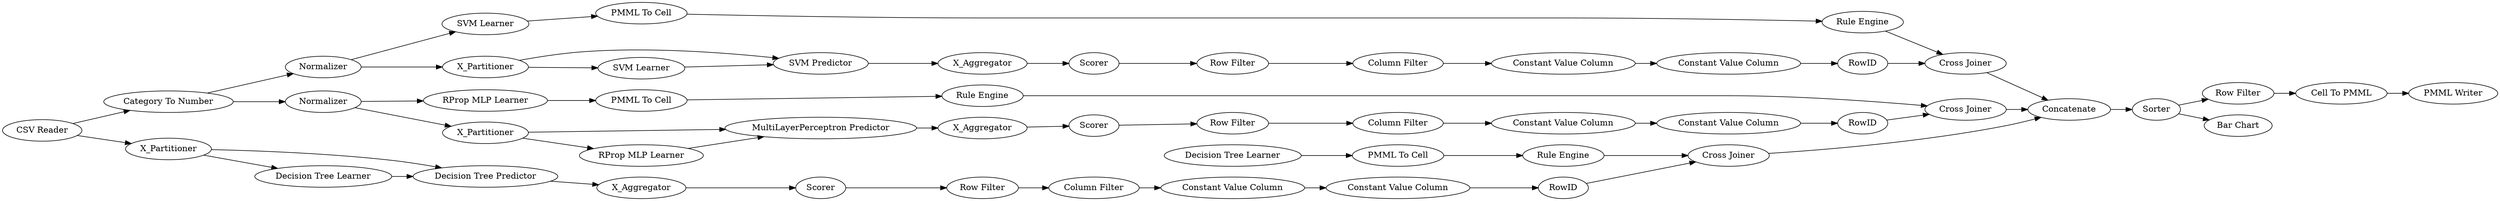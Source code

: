 digraph {
	"-7768195789814437334_7" [label=X_Aggregator]
	"-2619848203201288961_34" [label="Rule Engine"]
	"-6533051491779559351_39" [label="Cross Joiner"]
	"-7768195789814437334_38" [label="Cross Joiner"]
	"-1785910919460164544_294" [label="Column Filter"]
	"4167790757104770565_52" [label=Sorter]
	"-7768195789814437334_39" [label=Scorer]
	"4167790757104770565_60" [label=Concatenate]
	"4167790757104770565_54" [label="Cell To PMML"]
	"-3709791103067294095_294" [label="Column Filter"]
	"4167790757104770565_62" [label="CSV Reader"]
	"917229934899940199_35" [label="Rule Engine"]
	"-6533051491779559351_41" [label=Scorer]
	"4167790757104770565_53" [label="Row Filter"]
	"-3709791103067294095_292" [label="Constant Value Column"]
	"-2619848203201288961_33" [label="Decision Tree Learner"]
	"-6533051491779559351_32" [label="SVM Predictor"]
	"-6533051491779559351_7" [label=X_Aggregator]
	"-3709791103067294095_290" [label="Constant Value Column"]
	"5713465692027787115_34" [label="Rule Engine"]
	"8845920596018241690_38" [label="Cross Joiner"]
	"5713465692027787115_22" [label="PMML To Cell"]
	"4167790757104770565_59" [label="Bar Chart"]
	"917229934899940199_33" [label="SVM Learner"]
	"-1785910919460164544_292" [label="Constant Value Column"]
	"4167790757104770565_61" [label="PMML Writer"]
	"5713465692027787115_35" [label="RProp MLP Learner"]
	"8845920596018241690_31" [label="RProp MLP Learner"]
	"8845920596018241690_39" [label=Normalizer]
	"-3709791103067294095_9" [label="Row Filter"]
	"8845920596018241690_7" [label=X_Aggregator]
	"8845920596018241690_40" [label=Scorer]
	"-6533051491779559351_31" [label="SVM Learner"]
	"-3709791103067294095_293" [label=RowID]
	"-549896676742454393_292" [label="Constant Value Column"]
	"-1785910919460164544_293" [label=RowID]
	"-2619848203201288961_28" [label="PMML To Cell"]
	"-549896676742454393_294" [label="Column Filter"]
	"-6533051491779559351_2" [label=X_Partitioner]
	"-1785910919460164544_290" [label="Constant Value Column"]
	"-7768195789814437334_32" [label="Decision Tree Predictor"]
	"-6533051491779559351_40" [label=Normalizer]
	"-7768195789814437334_31" [label="Decision Tree Learner"]
	"-549896676742454393_293" [label=RowID]
	"-549896676742454393_290" [label="Constant Value Column"]
	"8845920596018241690_2" [label=X_Partitioner]
	"-1785910919460164544_9" [label="Row Filter"]
	"-7768195789814437334_2" [label=X_Partitioner]
	"-549896676742454393_9" [label="Row Filter"]
	"917229934899940199_34" [label="PMML To Cell"]
	"4167790757104770565_63" [label="Category To Number"]
	"8845920596018241690_32" [label="MultiLayerPerceptron Predictor"]
	"4167790757104770565_53" -> "4167790757104770565_54"
	"-549896676742454393_293" -> "8845920596018241690_38"
	"-549896676742454393_294" -> "-549896676742454393_290"
	"4167790757104770565_62" -> "4167790757104770565_63"
	"-6533051491779559351_39" -> "4167790757104770565_60"
	"4167790757104770565_63" -> "8845920596018241690_39"
	"-549896676742454393_290" -> "-549896676742454393_292"
	"-1785910919460164544_292" -> "-1785910919460164544_293"
	"-2619848203201288961_28" -> "-2619848203201288961_34"
	"-3709791103067294095_293" -> "-7768195789814437334_38"
	"8845920596018241690_7" -> "8845920596018241690_40"
	"8845920596018241690_39" -> "5713465692027787115_35"
	"8845920596018241690_31" -> "8845920596018241690_32"
	"-3709791103067294095_290" -> "-3709791103067294095_292"
	"-7768195789814437334_38" -> "4167790757104770565_60"
	"4167790757104770565_63" -> "-6533051491779559351_40"
	"-7768195789814437334_7" -> "-7768195789814437334_39"
	"-3709791103067294095_294" -> "-3709791103067294095_290"
	"-6533051491779559351_7" -> "-6533051491779559351_41"
	"917229934899940199_34" -> "917229934899940199_35"
	"-2619848203201288961_33" -> "-2619848203201288961_28"
	"-549896676742454393_292" -> "-549896676742454393_293"
	"-1785910919460164544_290" -> "-1785910919460164544_292"
	"-6533051491779559351_41" -> "-1785910919460164544_9"
	"8845920596018241690_39" -> "8845920596018241690_2"
	"-6533051491779559351_40" -> "917229934899940199_33"
	"8845920596018241690_2" -> "8845920596018241690_32"
	"-1785910919460164544_9" -> "-1785910919460164544_294"
	"-2619848203201288961_34" -> "-7768195789814437334_38"
	"-7768195789814437334_31" -> "-7768195789814437334_32"
	"-6533051491779559351_31" -> "-6533051491779559351_32"
	"4167790757104770565_52" -> "4167790757104770565_53"
	"-6533051491779559351_40" -> "-6533051491779559351_2"
	"4167790757104770565_60" -> "4167790757104770565_52"
	"917229934899940199_35" -> "-6533051491779559351_39"
	"-6533051491779559351_2" -> "-6533051491779559351_31"
	"-6533051491779559351_32" -> "-6533051491779559351_7"
	"8845920596018241690_38" -> "4167790757104770565_60"
	"4167790757104770565_54" -> "4167790757104770565_61"
	"4167790757104770565_62" -> "-7768195789814437334_2"
	"917229934899940199_33" -> "917229934899940199_34"
	"8845920596018241690_32" -> "8845920596018241690_7"
	"-7768195789814437334_32" -> "-7768195789814437334_7"
	"-7768195789814437334_2" -> "-7768195789814437334_32"
	"-1785910919460164544_294" -> "-1785910919460164544_290"
	"-7768195789814437334_39" -> "-3709791103067294095_9"
	"-3709791103067294095_292" -> "-3709791103067294095_293"
	"-3709791103067294095_9" -> "-3709791103067294095_294"
	"5713465692027787115_35" -> "5713465692027787115_22"
	"5713465692027787115_22" -> "5713465692027787115_34"
	"4167790757104770565_52" -> "4167790757104770565_59"
	"5713465692027787115_34" -> "8845920596018241690_38"
	"8845920596018241690_40" -> "-549896676742454393_9"
	"-7768195789814437334_2" -> "-7768195789814437334_31"
	"-6533051491779559351_2" -> "-6533051491779559351_32"
	"-1785910919460164544_293" -> "-6533051491779559351_39"
	"-549896676742454393_9" -> "-549896676742454393_294"
	"8845920596018241690_2" -> "8845920596018241690_31"
	rankdir=LR
}
